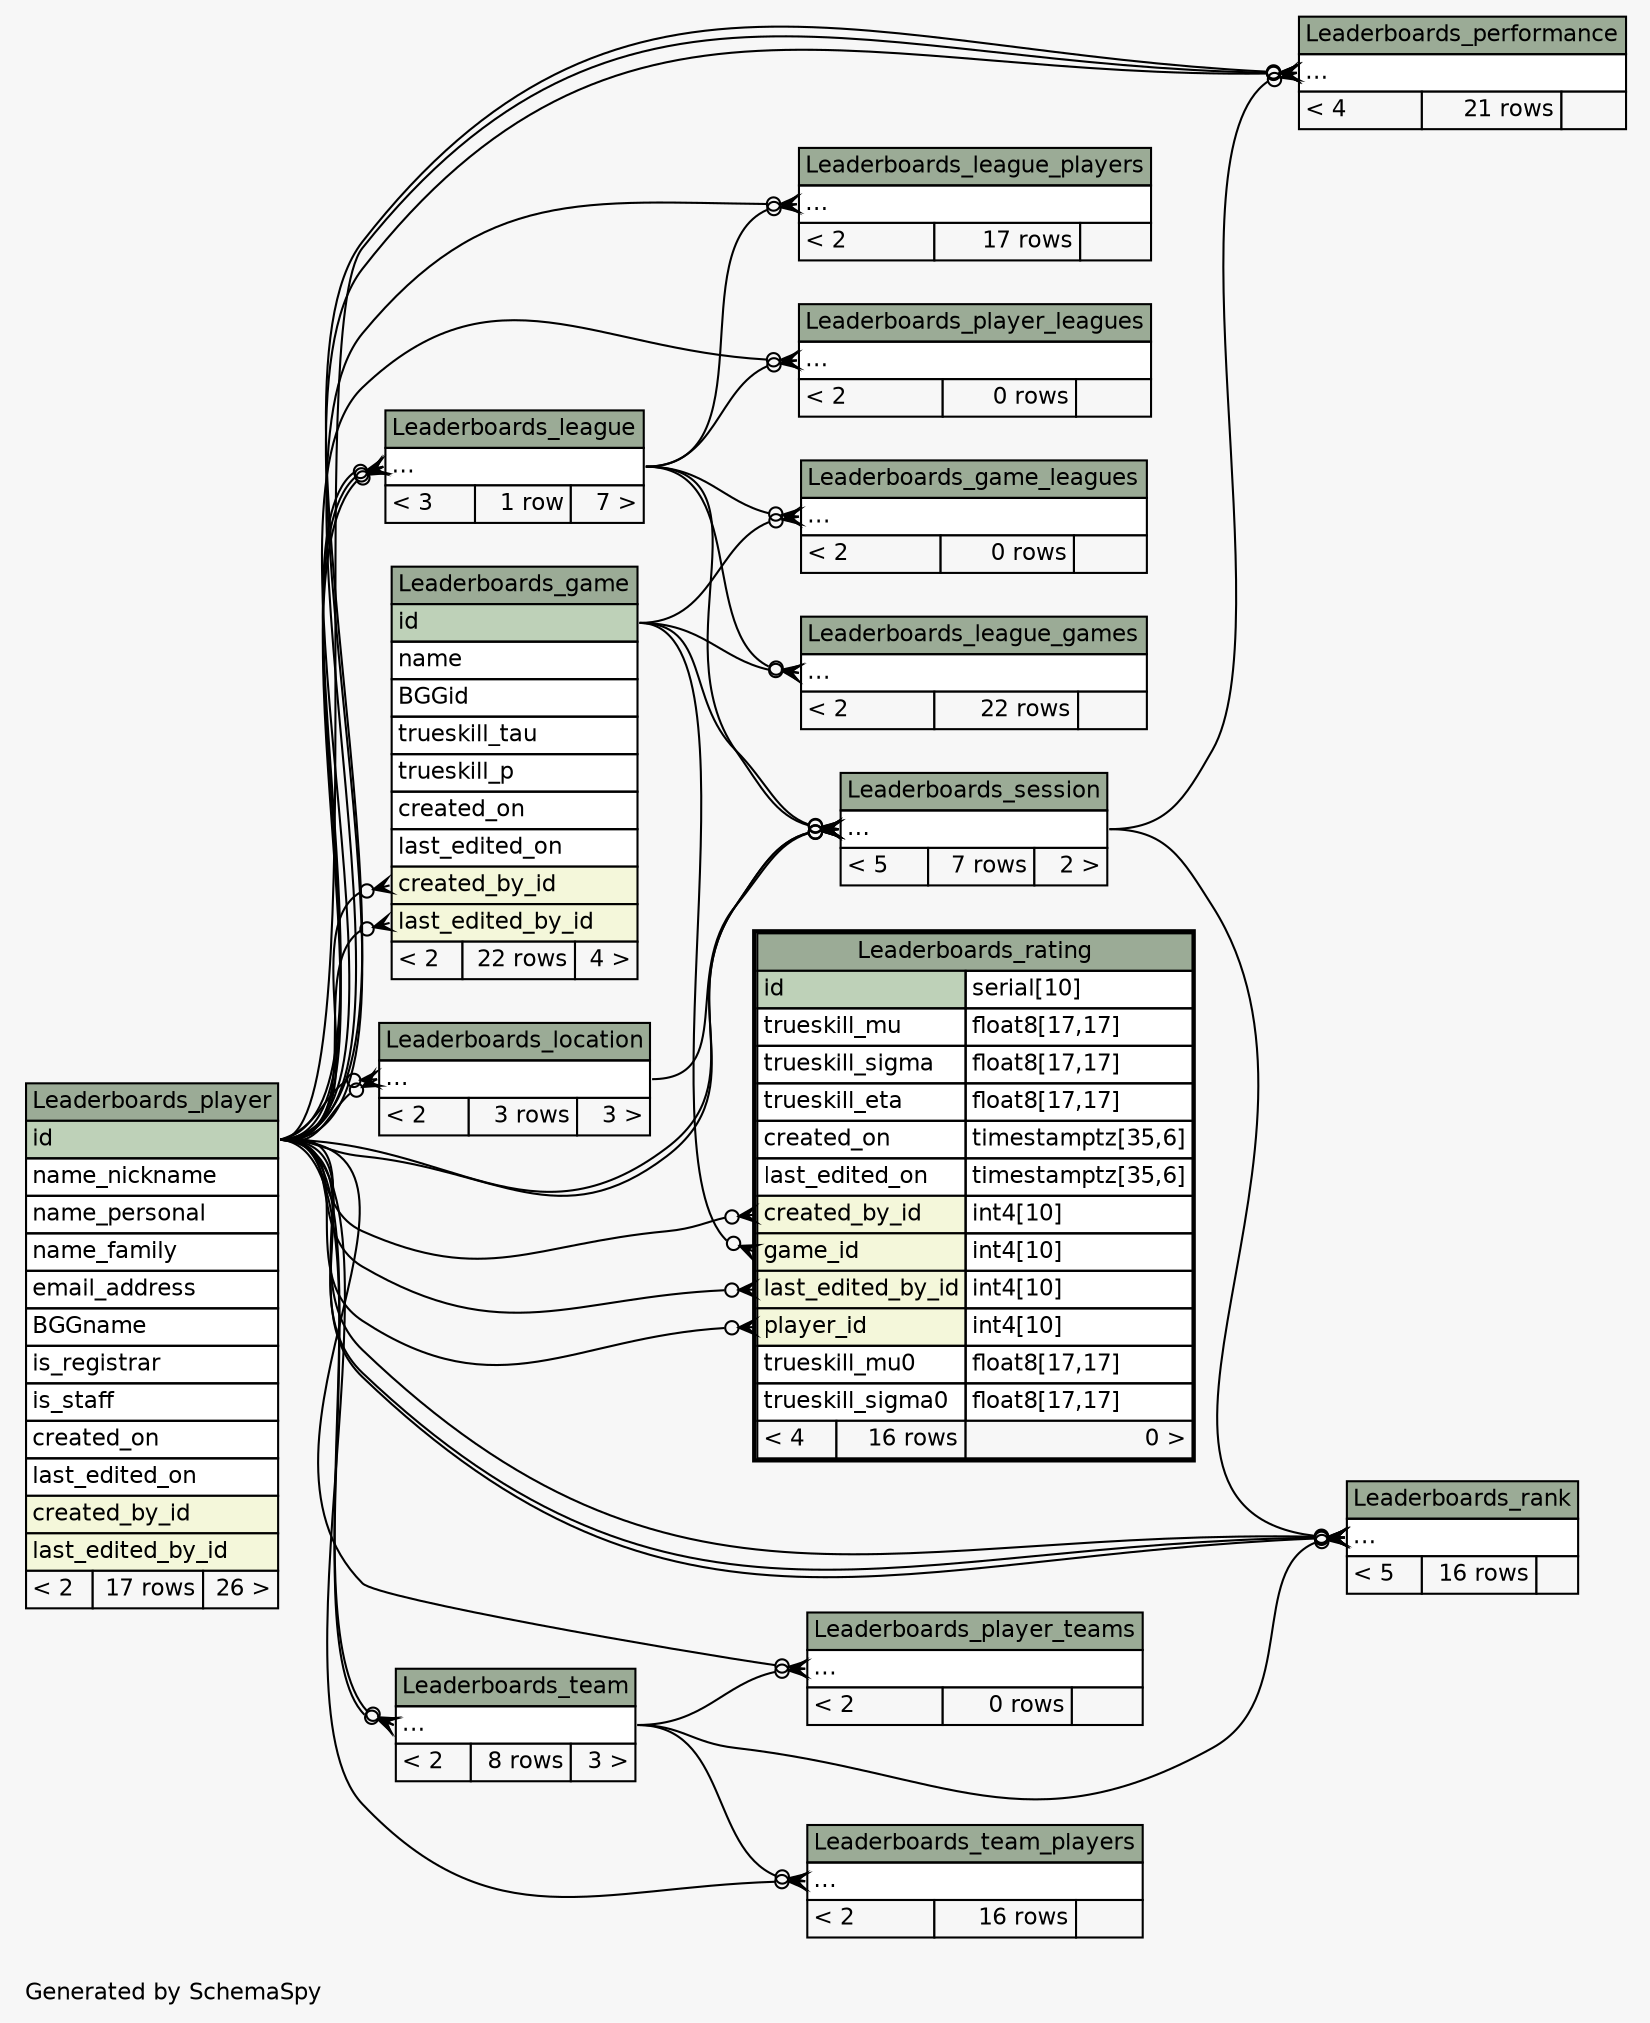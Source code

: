 // dot 2.38.0 on Linux 4.4.0-38-generic
// SchemaSpy rev 590
digraph "twoDegreesRelationshipsDiagram" {
  graph [
    rankdir="RL"
    bgcolor="#f7f7f7"
    label="\nGenerated by SchemaSpy"
    labeljust="l"
    nodesep="0.18"
    ranksep="0.46"
    fontname="Helvetica"
    fontsize="11"
  ];
  node [
    fontname="Helvetica"
    fontsize="11"
    shape="plaintext"
  ];
  edge [
    arrowsize="0.8"
  ];
  "Leaderboards_game":"created_by_id":w -> "Leaderboards_player":"id":e [arrowhead=none dir=back arrowtail=crowodot];
  "Leaderboards_game":"last_edited_by_id":w -> "Leaderboards_player":"id":e [arrowhead=none dir=back arrowtail=crowodot];
  "Leaderboards_game_leagues":"elipses":w -> "Leaderboards_game":"id":e [arrowhead=none dir=back arrowtail=crowodot];
  "Leaderboards_game_leagues":"elipses":w -> "Leaderboards_league":"elipses":e [arrowhead=none dir=back arrowtail=crowodot];
  "Leaderboards_league":"elipses":w -> "Leaderboards_player":"id":e [arrowhead=none dir=back arrowtail=crowodot];
  "Leaderboards_league":"elipses":w -> "Leaderboards_player":"id":e [arrowhead=none dir=back arrowtail=crowodot];
  "Leaderboards_league":"elipses":w -> "Leaderboards_player":"id":e [arrowhead=none dir=back arrowtail=crowodot];
  "Leaderboards_league_games":"elipses":w -> "Leaderboards_game":"id":e [arrowhead=none dir=back arrowtail=crowodot];
  "Leaderboards_league_games":"elipses":w -> "Leaderboards_league":"elipses":e [arrowhead=none dir=back arrowtail=crowodot];
  "Leaderboards_league_players":"elipses":w -> "Leaderboards_league":"elipses":e [arrowhead=none dir=back arrowtail=crowodot];
  "Leaderboards_league_players":"elipses":w -> "Leaderboards_player":"id":e [arrowhead=none dir=back arrowtail=crowodot];
  "Leaderboards_location":"elipses":w -> "Leaderboards_player":"id":e [arrowhead=none dir=back arrowtail=crowodot];
  "Leaderboards_location":"elipses":w -> "Leaderboards_player":"id":e [arrowhead=none dir=back arrowtail=crowodot];
  "Leaderboards_performance":"elipses":w -> "Leaderboards_player":"id":e [arrowhead=none dir=back arrowtail=crowodot];
  "Leaderboards_performance":"elipses":w -> "Leaderboards_player":"id":e [arrowhead=none dir=back arrowtail=crowodot];
  "Leaderboards_performance":"elipses":w -> "Leaderboards_player":"id":e [arrowhead=none dir=back arrowtail=crowodot];
  "Leaderboards_performance":"elipses":w -> "Leaderboards_session":"elipses":e [arrowhead=none dir=back arrowtail=crowodot];
  "Leaderboards_player_leagues":"elipses":w -> "Leaderboards_league":"elipses":e [arrowhead=none dir=back arrowtail=crowodot];
  "Leaderboards_player_leagues":"elipses":w -> "Leaderboards_player":"id":e [arrowhead=none dir=back arrowtail=crowodot];
  "Leaderboards_player_teams":"elipses":w -> "Leaderboards_player":"id":e [arrowhead=none dir=back arrowtail=crowodot];
  "Leaderboards_player_teams":"elipses":w -> "Leaderboards_team":"elipses":e [arrowhead=none dir=back arrowtail=crowodot];
  "Leaderboards_rank":"elipses":w -> "Leaderboards_player":"id":e [arrowhead=none dir=back arrowtail=crowodot];
  "Leaderboards_rank":"elipses":w -> "Leaderboards_player":"id":e [arrowhead=none dir=back arrowtail=crowodot];
  "Leaderboards_rank":"elipses":w -> "Leaderboards_player":"id":e [arrowhead=none dir=back arrowtail=crowodot];
  "Leaderboards_rank":"elipses":w -> "Leaderboards_session":"elipses":e [arrowhead=none dir=back arrowtail=crowodot];
  "Leaderboards_rank":"elipses":w -> "Leaderboards_team":"elipses":e [arrowhead=none dir=back arrowtail=crowodot];
  "Leaderboards_rating":"created_by_id":w -> "Leaderboards_player":"id":e [arrowhead=none dir=back arrowtail=crowodot];
  "Leaderboards_rating":"game_id":w -> "Leaderboards_game":"id":e [arrowhead=none dir=back arrowtail=crowodot];
  "Leaderboards_rating":"last_edited_by_id":w -> "Leaderboards_player":"id":e [arrowhead=none dir=back arrowtail=crowodot];
  "Leaderboards_rating":"player_id":w -> "Leaderboards_player":"id":e [arrowhead=none dir=back arrowtail=crowodot];
  "Leaderboards_session":"elipses":w -> "Leaderboards_player":"id":e [arrowhead=none dir=back arrowtail=crowodot];
  "Leaderboards_session":"elipses":w -> "Leaderboards_game":"id":e [arrowhead=none dir=back arrowtail=crowodot];
  "Leaderboards_session":"elipses":w -> "Leaderboards_player":"id":e [arrowhead=none dir=back arrowtail=crowodot];
  "Leaderboards_session":"elipses":w -> "Leaderboards_league":"elipses":e [arrowhead=none dir=back arrowtail=crowodot];
  "Leaderboards_session":"elipses":w -> "Leaderboards_location":"elipses":e [arrowhead=none dir=back arrowtail=crowodot];
  "Leaderboards_team":"elipses":w -> "Leaderboards_player":"id":e [arrowhead=none dir=back arrowtail=crowodot];
  "Leaderboards_team":"elipses":w -> "Leaderboards_player":"id":e [arrowhead=none dir=back arrowtail=crowodot];
  "Leaderboards_team_players":"elipses":w -> "Leaderboards_player":"id":e [arrowhead=none dir=back arrowtail=crowodot];
  "Leaderboards_team_players":"elipses":w -> "Leaderboards_team":"elipses":e [arrowhead=none dir=back arrowtail=crowodot];
  "Leaderboards_game" [
    label=<
    <TABLE BORDER="0" CELLBORDER="1" CELLSPACING="0" BGCOLOR="#ffffff">
      <TR><TD COLSPAN="3" BGCOLOR="#9bab96" ALIGN="CENTER">Leaderboards_game</TD></TR>
      <TR><TD PORT="id" COLSPAN="3" BGCOLOR="#bed1b8" ALIGN="LEFT">id</TD></TR>
      <TR><TD PORT="name" COLSPAN="3" ALIGN="LEFT">name</TD></TR>
      <TR><TD PORT="BGGid" COLSPAN="3" ALIGN="LEFT">BGGid</TD></TR>
      <TR><TD PORT="trueskill_tau" COLSPAN="3" ALIGN="LEFT">trueskill_tau</TD></TR>
      <TR><TD PORT="trueskill_p" COLSPAN="3" ALIGN="LEFT">trueskill_p</TD></TR>
      <TR><TD PORT="created_on" COLSPAN="3" ALIGN="LEFT">created_on</TD></TR>
      <TR><TD PORT="last_edited_on" COLSPAN="3" ALIGN="LEFT">last_edited_on</TD></TR>
      <TR><TD PORT="created_by_id" COLSPAN="3" BGCOLOR="#f4f7da" ALIGN="LEFT">created_by_id</TD></TR>
      <TR><TD PORT="last_edited_by_id" COLSPAN="3" BGCOLOR="#f4f7da" ALIGN="LEFT">last_edited_by_id</TD></TR>
      <TR><TD ALIGN="LEFT" BGCOLOR="#f7f7f7">&lt; 2</TD><TD ALIGN="RIGHT" BGCOLOR="#f7f7f7">22 rows</TD><TD ALIGN="RIGHT" BGCOLOR="#f7f7f7">4 &gt;</TD></TR>
    </TABLE>>
    URL="Leaderboards_game.html"
    tooltip="Leaderboards_game"
  ];
  "Leaderboards_game_leagues" [
    label=<
    <TABLE BORDER="0" CELLBORDER="1" CELLSPACING="0" BGCOLOR="#ffffff">
      <TR><TD COLSPAN="3" BGCOLOR="#9bab96" ALIGN="CENTER">Leaderboards_game_leagues</TD></TR>
      <TR><TD PORT="elipses" COLSPAN="3" ALIGN="LEFT">...</TD></TR>
      <TR><TD ALIGN="LEFT" BGCOLOR="#f7f7f7">&lt; 2</TD><TD ALIGN="RIGHT" BGCOLOR="#f7f7f7">0 rows</TD><TD ALIGN="RIGHT" BGCOLOR="#f7f7f7">  </TD></TR>
    </TABLE>>
    URL="Leaderboards_game_leagues.html"
    tooltip="Leaderboards_game_leagues"
  ];
  "Leaderboards_league" [
    label=<
    <TABLE BORDER="0" CELLBORDER="1" CELLSPACING="0" BGCOLOR="#ffffff">
      <TR><TD COLSPAN="3" BGCOLOR="#9bab96" ALIGN="CENTER">Leaderboards_league</TD></TR>
      <TR><TD PORT="elipses" COLSPAN="3" ALIGN="LEFT">...</TD></TR>
      <TR><TD ALIGN="LEFT" BGCOLOR="#f7f7f7">&lt; 3</TD><TD ALIGN="RIGHT" BGCOLOR="#f7f7f7">1 row</TD><TD ALIGN="RIGHT" BGCOLOR="#f7f7f7">7 &gt;</TD></TR>
    </TABLE>>
    URL="Leaderboards_league.html"
    tooltip="Leaderboards_league"
  ];
  "Leaderboards_league_games" [
    label=<
    <TABLE BORDER="0" CELLBORDER="1" CELLSPACING="0" BGCOLOR="#ffffff">
      <TR><TD COLSPAN="3" BGCOLOR="#9bab96" ALIGN="CENTER">Leaderboards_league_games</TD></TR>
      <TR><TD PORT="elipses" COLSPAN="3" ALIGN="LEFT">...</TD></TR>
      <TR><TD ALIGN="LEFT" BGCOLOR="#f7f7f7">&lt; 2</TD><TD ALIGN="RIGHT" BGCOLOR="#f7f7f7">22 rows</TD><TD ALIGN="RIGHT" BGCOLOR="#f7f7f7">  </TD></TR>
    </TABLE>>
    URL="Leaderboards_league_games.html"
    tooltip="Leaderboards_league_games"
  ];
  "Leaderboards_league_players" [
    label=<
    <TABLE BORDER="0" CELLBORDER="1" CELLSPACING="0" BGCOLOR="#ffffff">
      <TR><TD COLSPAN="3" BGCOLOR="#9bab96" ALIGN="CENTER">Leaderboards_league_players</TD></TR>
      <TR><TD PORT="elipses" COLSPAN="3" ALIGN="LEFT">...</TD></TR>
      <TR><TD ALIGN="LEFT" BGCOLOR="#f7f7f7">&lt; 2</TD><TD ALIGN="RIGHT" BGCOLOR="#f7f7f7">17 rows</TD><TD ALIGN="RIGHT" BGCOLOR="#f7f7f7">  </TD></TR>
    </TABLE>>
    URL="Leaderboards_league_players.html"
    tooltip="Leaderboards_league_players"
  ];
  "Leaderboards_location" [
    label=<
    <TABLE BORDER="0" CELLBORDER="1" CELLSPACING="0" BGCOLOR="#ffffff">
      <TR><TD COLSPAN="3" BGCOLOR="#9bab96" ALIGN="CENTER">Leaderboards_location</TD></TR>
      <TR><TD PORT="elipses" COLSPAN="3" ALIGN="LEFT">...</TD></TR>
      <TR><TD ALIGN="LEFT" BGCOLOR="#f7f7f7">&lt; 2</TD><TD ALIGN="RIGHT" BGCOLOR="#f7f7f7">3 rows</TD><TD ALIGN="RIGHT" BGCOLOR="#f7f7f7">3 &gt;</TD></TR>
    </TABLE>>
    URL="Leaderboards_location.html"
    tooltip="Leaderboards_location"
  ];
  "Leaderboards_performance" [
    label=<
    <TABLE BORDER="0" CELLBORDER="1" CELLSPACING="0" BGCOLOR="#ffffff">
      <TR><TD COLSPAN="3" BGCOLOR="#9bab96" ALIGN="CENTER">Leaderboards_performance</TD></TR>
      <TR><TD PORT="elipses" COLSPAN="3" ALIGN="LEFT">...</TD></TR>
      <TR><TD ALIGN="LEFT" BGCOLOR="#f7f7f7">&lt; 4</TD><TD ALIGN="RIGHT" BGCOLOR="#f7f7f7">21 rows</TD><TD ALIGN="RIGHT" BGCOLOR="#f7f7f7">  </TD></TR>
    </TABLE>>
    URL="Leaderboards_performance.html"
    tooltip="Leaderboards_performance"
  ];
  "Leaderboards_player" [
    label=<
    <TABLE BORDER="0" CELLBORDER="1" CELLSPACING="0" BGCOLOR="#ffffff">
      <TR><TD COLSPAN="3" BGCOLOR="#9bab96" ALIGN="CENTER">Leaderboards_player</TD></TR>
      <TR><TD PORT="id" COLSPAN="3" BGCOLOR="#bed1b8" ALIGN="LEFT">id</TD></TR>
      <TR><TD PORT="name_nickname" COLSPAN="3" ALIGN="LEFT">name_nickname</TD></TR>
      <TR><TD PORT="name_personal" COLSPAN="3" ALIGN="LEFT">name_personal</TD></TR>
      <TR><TD PORT="name_family" COLSPAN="3" ALIGN="LEFT">name_family</TD></TR>
      <TR><TD PORT="email_address" COLSPAN="3" ALIGN="LEFT">email_address</TD></TR>
      <TR><TD PORT="BGGname" COLSPAN="3" ALIGN="LEFT">BGGname</TD></TR>
      <TR><TD PORT="is_registrar" COLSPAN="3" ALIGN="LEFT">is_registrar</TD></TR>
      <TR><TD PORT="is_staff" COLSPAN="3" ALIGN="LEFT">is_staff</TD></TR>
      <TR><TD PORT="created_on" COLSPAN="3" ALIGN="LEFT">created_on</TD></TR>
      <TR><TD PORT="last_edited_on" COLSPAN="3" ALIGN="LEFT">last_edited_on</TD></TR>
      <TR><TD PORT="created_by_id" COLSPAN="3" BGCOLOR="#f4f7da" ALIGN="LEFT">created_by_id</TD></TR>
      <TR><TD PORT="last_edited_by_id" COLSPAN="3" BGCOLOR="#f4f7da" ALIGN="LEFT">last_edited_by_id</TD></TR>
      <TR><TD ALIGN="LEFT" BGCOLOR="#f7f7f7">&lt; 2</TD><TD ALIGN="RIGHT" BGCOLOR="#f7f7f7">17 rows</TD><TD ALIGN="RIGHT" BGCOLOR="#f7f7f7">26 &gt;</TD></TR>
    </TABLE>>
    URL="Leaderboards_player.html"
    tooltip="Leaderboards_player"
  ];
  "Leaderboards_player_leagues" [
    label=<
    <TABLE BORDER="0" CELLBORDER="1" CELLSPACING="0" BGCOLOR="#ffffff">
      <TR><TD COLSPAN="3" BGCOLOR="#9bab96" ALIGN="CENTER">Leaderboards_player_leagues</TD></TR>
      <TR><TD PORT="elipses" COLSPAN="3" ALIGN="LEFT">...</TD></TR>
      <TR><TD ALIGN="LEFT" BGCOLOR="#f7f7f7">&lt; 2</TD><TD ALIGN="RIGHT" BGCOLOR="#f7f7f7">0 rows</TD><TD ALIGN="RIGHT" BGCOLOR="#f7f7f7">  </TD></TR>
    </TABLE>>
    URL="Leaderboards_player_leagues.html"
    tooltip="Leaderboards_player_leagues"
  ];
  "Leaderboards_player_teams" [
    label=<
    <TABLE BORDER="0" CELLBORDER="1" CELLSPACING="0" BGCOLOR="#ffffff">
      <TR><TD COLSPAN="3" BGCOLOR="#9bab96" ALIGN="CENTER">Leaderboards_player_teams</TD></TR>
      <TR><TD PORT="elipses" COLSPAN="3" ALIGN="LEFT">...</TD></TR>
      <TR><TD ALIGN="LEFT" BGCOLOR="#f7f7f7">&lt; 2</TD><TD ALIGN="RIGHT" BGCOLOR="#f7f7f7">0 rows</TD><TD ALIGN="RIGHT" BGCOLOR="#f7f7f7">  </TD></TR>
    </TABLE>>
    URL="Leaderboards_player_teams.html"
    tooltip="Leaderboards_player_teams"
  ];
  "Leaderboards_rank" [
    label=<
    <TABLE BORDER="0" CELLBORDER="1" CELLSPACING="0" BGCOLOR="#ffffff">
      <TR><TD COLSPAN="3" BGCOLOR="#9bab96" ALIGN="CENTER">Leaderboards_rank</TD></TR>
      <TR><TD PORT="elipses" COLSPAN="3" ALIGN="LEFT">...</TD></TR>
      <TR><TD ALIGN="LEFT" BGCOLOR="#f7f7f7">&lt; 5</TD><TD ALIGN="RIGHT" BGCOLOR="#f7f7f7">16 rows</TD><TD ALIGN="RIGHT" BGCOLOR="#f7f7f7">  </TD></TR>
    </TABLE>>
    URL="Leaderboards_rank.html"
    tooltip="Leaderboards_rank"
  ];
  "Leaderboards_rating" [
    label=<
    <TABLE BORDER="2" CELLBORDER="1" CELLSPACING="0" BGCOLOR="#ffffff">
      <TR><TD COLSPAN="3" BGCOLOR="#9bab96" ALIGN="CENTER">Leaderboards_rating</TD></TR>
      <TR><TD PORT="id" COLSPAN="2" BGCOLOR="#bed1b8" ALIGN="LEFT">id</TD><TD PORT="id.type" ALIGN="LEFT">serial[10]</TD></TR>
      <TR><TD PORT="trueskill_mu" COLSPAN="2" ALIGN="LEFT">trueskill_mu</TD><TD PORT="trueskill_mu.type" ALIGN="LEFT">float8[17,17]</TD></TR>
      <TR><TD PORT="trueskill_sigma" COLSPAN="2" ALIGN="LEFT">trueskill_sigma</TD><TD PORT="trueskill_sigma.type" ALIGN="LEFT">float8[17,17]</TD></TR>
      <TR><TD PORT="trueskill_eta" COLSPAN="2" ALIGN="LEFT">trueskill_eta</TD><TD PORT="trueskill_eta.type" ALIGN="LEFT">float8[17,17]</TD></TR>
      <TR><TD PORT="created_on" COLSPAN="2" ALIGN="LEFT">created_on</TD><TD PORT="created_on.type" ALIGN="LEFT">timestamptz[35,6]</TD></TR>
      <TR><TD PORT="last_edited_on" COLSPAN="2" ALIGN="LEFT">last_edited_on</TD><TD PORT="last_edited_on.type" ALIGN="LEFT">timestamptz[35,6]</TD></TR>
      <TR><TD PORT="created_by_id" COLSPAN="2" BGCOLOR="#f4f7da" ALIGN="LEFT">created_by_id</TD><TD PORT="created_by_id.type" ALIGN="LEFT">int4[10]</TD></TR>
      <TR><TD PORT="game_id" COLSPAN="2" BGCOLOR="#f4f7da" ALIGN="LEFT">game_id</TD><TD PORT="game_id.type" ALIGN="LEFT">int4[10]</TD></TR>
      <TR><TD PORT="last_edited_by_id" COLSPAN="2" BGCOLOR="#f4f7da" ALIGN="LEFT">last_edited_by_id</TD><TD PORT="last_edited_by_id.type" ALIGN="LEFT">int4[10]</TD></TR>
      <TR><TD PORT="player_id" COLSPAN="2" BGCOLOR="#f4f7da" ALIGN="LEFT">player_id</TD><TD PORT="player_id.type" ALIGN="LEFT">int4[10]</TD></TR>
      <TR><TD PORT="trueskill_mu0" COLSPAN="2" ALIGN="LEFT">trueskill_mu0</TD><TD PORT="trueskill_mu0.type" ALIGN="LEFT">float8[17,17]</TD></TR>
      <TR><TD PORT="trueskill_sigma0" COLSPAN="2" ALIGN="LEFT">trueskill_sigma0</TD><TD PORT="trueskill_sigma0.type" ALIGN="LEFT">float8[17,17]</TD></TR>
      <TR><TD ALIGN="LEFT" BGCOLOR="#f7f7f7">&lt; 4</TD><TD ALIGN="RIGHT" BGCOLOR="#f7f7f7">16 rows</TD><TD ALIGN="RIGHT" BGCOLOR="#f7f7f7">0 &gt;</TD></TR>
    </TABLE>>
    URL="Leaderboards_rating.html"
    tooltip="Leaderboards_rating"
  ];
  "Leaderboards_session" [
    label=<
    <TABLE BORDER="0" CELLBORDER="1" CELLSPACING="0" BGCOLOR="#ffffff">
      <TR><TD COLSPAN="3" BGCOLOR="#9bab96" ALIGN="CENTER">Leaderboards_session</TD></TR>
      <TR><TD PORT="elipses" COLSPAN="3" ALIGN="LEFT">...</TD></TR>
      <TR><TD ALIGN="LEFT" BGCOLOR="#f7f7f7">&lt; 5</TD><TD ALIGN="RIGHT" BGCOLOR="#f7f7f7">7 rows</TD><TD ALIGN="RIGHT" BGCOLOR="#f7f7f7">2 &gt;</TD></TR>
    </TABLE>>
    URL="Leaderboards_session.html"
    tooltip="Leaderboards_session"
  ];
  "Leaderboards_team" [
    label=<
    <TABLE BORDER="0" CELLBORDER="1" CELLSPACING="0" BGCOLOR="#ffffff">
      <TR><TD COLSPAN="3" BGCOLOR="#9bab96" ALIGN="CENTER">Leaderboards_team</TD></TR>
      <TR><TD PORT="elipses" COLSPAN="3" ALIGN="LEFT">...</TD></TR>
      <TR><TD ALIGN="LEFT" BGCOLOR="#f7f7f7">&lt; 2</TD><TD ALIGN="RIGHT" BGCOLOR="#f7f7f7">8 rows</TD><TD ALIGN="RIGHT" BGCOLOR="#f7f7f7">3 &gt;</TD></TR>
    </TABLE>>
    URL="Leaderboards_team.html"
    tooltip="Leaderboards_team"
  ];
  "Leaderboards_team_players" [
    label=<
    <TABLE BORDER="0" CELLBORDER="1" CELLSPACING="0" BGCOLOR="#ffffff">
      <TR><TD COLSPAN="3" BGCOLOR="#9bab96" ALIGN="CENTER">Leaderboards_team_players</TD></TR>
      <TR><TD PORT="elipses" COLSPAN="3" ALIGN="LEFT">...</TD></TR>
      <TR><TD ALIGN="LEFT" BGCOLOR="#f7f7f7">&lt; 2</TD><TD ALIGN="RIGHT" BGCOLOR="#f7f7f7">16 rows</TD><TD ALIGN="RIGHT" BGCOLOR="#f7f7f7">  </TD></TR>
    </TABLE>>
    URL="Leaderboards_team_players.html"
    tooltip="Leaderboards_team_players"
  ];
}
